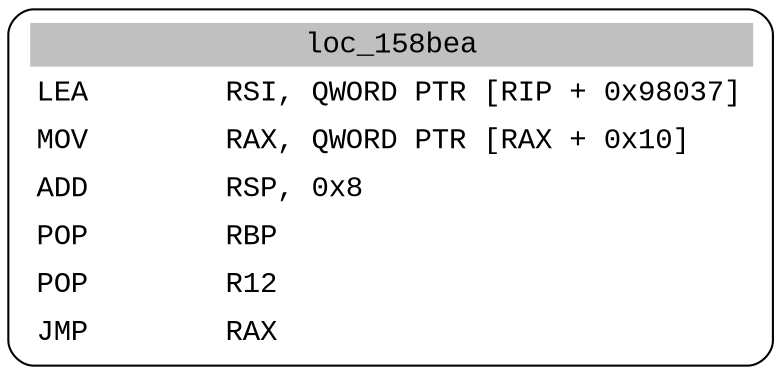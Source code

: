 digraph asm_graph {
1941 [
shape="Mrecord" fontname="Courier New"label =<<table border="0" cellborder="0" cellpadding="3"><tr><td align="center" colspan="2" bgcolor="grey">loc_158bea</td></tr><tr><td align="left">LEA        RSI, QWORD PTR [RIP + 0x98037]</td></tr><tr><td align="left">MOV        RAX, QWORD PTR [RAX + 0x10]</td></tr><tr><td align="left">ADD        RSP, 0x8</td></tr><tr><td align="left">POP        RBP</td></tr><tr><td align="left">POP        R12</td></tr><tr><td align="left">JMP        RAX</td></tr></table>> ];
}